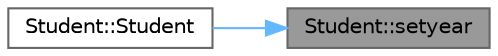 digraph "Student::setyear"
{
 // LATEX_PDF_SIZE
  bgcolor="transparent";
  edge [fontname=Helvetica,fontsize=10,labelfontname=Helvetica,labelfontsize=10];
  node [fontname=Helvetica,fontsize=10,shape=box,height=0.2,width=0.4];
  rankdir="RL";
  Node1 [label="Student::setyear",height=0.2,width=0.4,color="gray40", fillcolor="grey60", style="filled", fontcolor="black",tooltip=" "];
  Node1 -> Node2 [dir="back",color="steelblue1",style="solid"];
  Node2 [label="Student::Student",height=0.2,width=0.4,color="grey40", fillcolor="white", style="filled",URL="$class_student.html#a064ed91efab4e8a0e74b73c55305e578",tooltip=" "];
}
